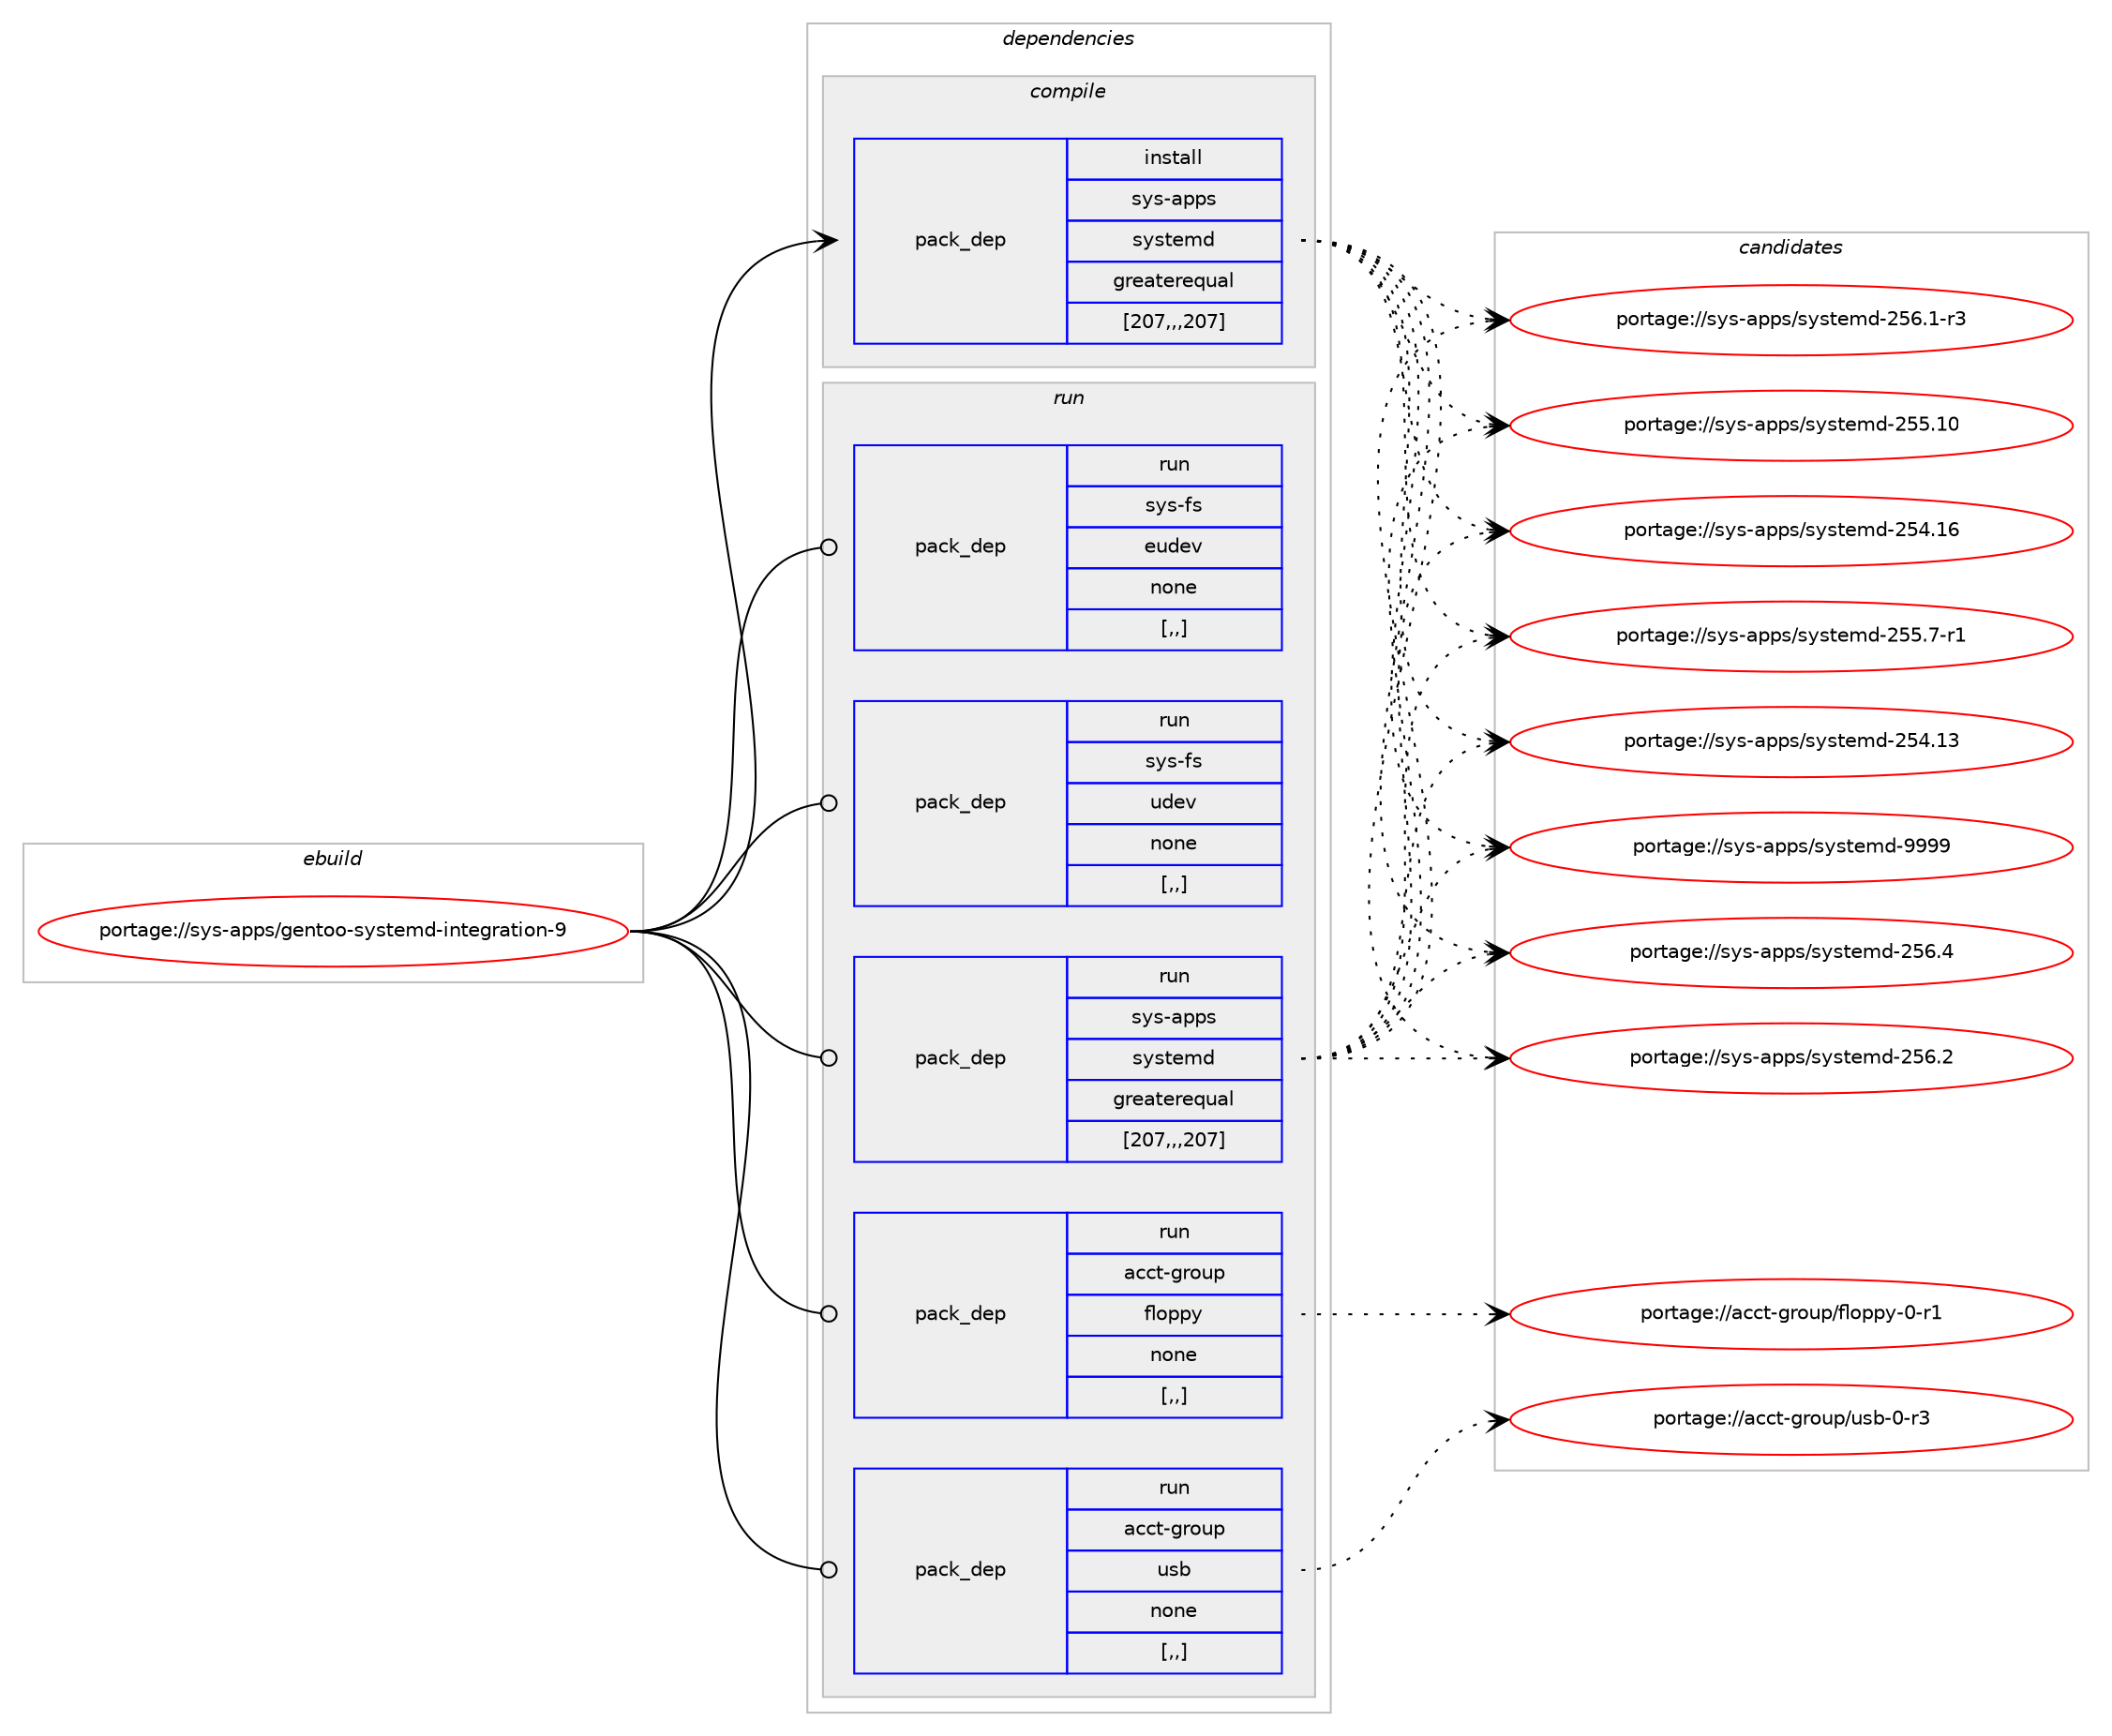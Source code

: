 digraph prolog {

# *************
# Graph options
# *************

newrank=true;
concentrate=true;
compound=true;
graph [rankdir=LR,fontname=Helvetica,fontsize=10,ranksep=1.5];#, ranksep=2.5, nodesep=0.2];
edge  [arrowhead=vee];
node  [fontname=Helvetica,fontsize=10];

# **********
# The ebuild
# **********

subgraph cluster_leftcol {
color=gray;
label=<<i>ebuild</i>>;
id [label="portage://sys-apps/gentoo-systemd-integration-9", color=red, width=4, href="../sys-apps/gentoo-systemd-integration-9.svg"];
}

# ****************
# The dependencies
# ****************

subgraph cluster_midcol {
color=gray;
label=<<i>dependencies</i>>;
subgraph cluster_compile {
fillcolor="#eeeeee";
style=filled;
label=<<i>compile</i>>;
subgraph pack306349 {
dependency420308 [label=<<TABLE BORDER="0" CELLBORDER="1" CELLSPACING="0" CELLPADDING="4" WIDTH="220"><TR><TD ROWSPAN="6" CELLPADDING="30">pack_dep</TD></TR><TR><TD WIDTH="110">install</TD></TR><TR><TD>sys-apps</TD></TR><TR><TD>systemd</TD></TR><TR><TD>greaterequal</TD></TR><TR><TD>[207,,,207]</TD></TR></TABLE>>, shape=none, color=blue];
}
id:e -> dependency420308:w [weight=20,style="solid",arrowhead="vee"];
}
subgraph cluster_compileandrun {
fillcolor="#eeeeee";
style=filled;
label=<<i>compile and run</i>>;
}
subgraph cluster_run {
fillcolor="#eeeeee";
style=filled;
label=<<i>run</i>>;
subgraph pack306350 {
dependency420309 [label=<<TABLE BORDER="0" CELLBORDER="1" CELLSPACING="0" CELLPADDING="4" WIDTH="220"><TR><TD ROWSPAN="6" CELLPADDING="30">pack_dep</TD></TR><TR><TD WIDTH="110">run</TD></TR><TR><TD>acct-group</TD></TR><TR><TD>floppy</TD></TR><TR><TD>none</TD></TR><TR><TD>[,,]</TD></TR></TABLE>>, shape=none, color=blue];
}
id:e -> dependency420309:w [weight=20,style="solid",arrowhead="odot"];
subgraph pack306351 {
dependency420310 [label=<<TABLE BORDER="0" CELLBORDER="1" CELLSPACING="0" CELLPADDING="4" WIDTH="220"><TR><TD ROWSPAN="6" CELLPADDING="30">pack_dep</TD></TR><TR><TD WIDTH="110">run</TD></TR><TR><TD>acct-group</TD></TR><TR><TD>usb</TD></TR><TR><TD>none</TD></TR><TR><TD>[,,]</TD></TR></TABLE>>, shape=none, color=blue];
}
id:e -> dependency420310:w [weight=20,style="solid",arrowhead="odot"];
subgraph pack306352 {
dependency420311 [label=<<TABLE BORDER="0" CELLBORDER="1" CELLSPACING="0" CELLPADDING="4" WIDTH="220"><TR><TD ROWSPAN="6" CELLPADDING="30">pack_dep</TD></TR><TR><TD WIDTH="110">run</TD></TR><TR><TD>sys-apps</TD></TR><TR><TD>systemd</TD></TR><TR><TD>greaterequal</TD></TR><TR><TD>[207,,,207]</TD></TR></TABLE>>, shape=none, color=blue];
}
id:e -> dependency420311:w [weight=20,style="solid",arrowhead="odot"];
subgraph pack306353 {
dependency420312 [label=<<TABLE BORDER="0" CELLBORDER="1" CELLSPACING="0" CELLPADDING="4" WIDTH="220"><TR><TD ROWSPAN="6" CELLPADDING="30">pack_dep</TD></TR><TR><TD WIDTH="110">run</TD></TR><TR><TD>sys-fs</TD></TR><TR><TD>eudev</TD></TR><TR><TD>none</TD></TR><TR><TD>[,,]</TD></TR></TABLE>>, shape=none, color=blue];
}
id:e -> dependency420312:w [weight=20,style="solid",arrowhead="odot"];
subgraph pack306354 {
dependency420313 [label=<<TABLE BORDER="0" CELLBORDER="1" CELLSPACING="0" CELLPADDING="4" WIDTH="220"><TR><TD ROWSPAN="6" CELLPADDING="30">pack_dep</TD></TR><TR><TD WIDTH="110">run</TD></TR><TR><TD>sys-fs</TD></TR><TR><TD>udev</TD></TR><TR><TD>none</TD></TR><TR><TD>[,,]</TD></TR></TABLE>>, shape=none, color=blue];
}
id:e -> dependency420313:w [weight=20,style="solid",arrowhead="odot"];
}
}

# **************
# The candidates
# **************

subgraph cluster_choices {
rank=same;
color=gray;
label=<<i>candidates</i>>;

subgraph choice306349 {
color=black;
nodesep=1;
choice1151211154597112112115471151211151161011091004557575757 [label="portage://sys-apps/systemd-9999", color=red, width=4,href="../sys-apps/systemd-9999.svg"];
choice115121115459711211211547115121115116101109100455053544652 [label="portage://sys-apps/systemd-256.4", color=red, width=4,href="../sys-apps/systemd-256.4.svg"];
choice115121115459711211211547115121115116101109100455053544650 [label="portage://sys-apps/systemd-256.2", color=red, width=4,href="../sys-apps/systemd-256.2.svg"];
choice1151211154597112112115471151211151161011091004550535446494511451 [label="portage://sys-apps/systemd-256.1-r3", color=red, width=4,href="../sys-apps/systemd-256.1-r3.svg"];
choice11512111545971121121154711512111511610110910045505353464948 [label="portage://sys-apps/systemd-255.10", color=red, width=4,href="../sys-apps/systemd-255.10.svg"];
choice1151211154597112112115471151211151161011091004550535346554511449 [label="portage://sys-apps/systemd-255.7-r1", color=red, width=4,href="../sys-apps/systemd-255.7-r1.svg"];
choice11512111545971121121154711512111511610110910045505352464954 [label="portage://sys-apps/systemd-254.16", color=red, width=4,href="../sys-apps/systemd-254.16.svg"];
choice11512111545971121121154711512111511610110910045505352464951 [label="portage://sys-apps/systemd-254.13", color=red, width=4,href="../sys-apps/systemd-254.13.svg"];
dependency420308:e -> choice1151211154597112112115471151211151161011091004557575757:w [style=dotted,weight="100"];
dependency420308:e -> choice115121115459711211211547115121115116101109100455053544652:w [style=dotted,weight="100"];
dependency420308:e -> choice115121115459711211211547115121115116101109100455053544650:w [style=dotted,weight="100"];
dependency420308:e -> choice1151211154597112112115471151211151161011091004550535446494511451:w [style=dotted,weight="100"];
dependency420308:e -> choice11512111545971121121154711512111511610110910045505353464948:w [style=dotted,weight="100"];
dependency420308:e -> choice1151211154597112112115471151211151161011091004550535346554511449:w [style=dotted,weight="100"];
dependency420308:e -> choice11512111545971121121154711512111511610110910045505352464954:w [style=dotted,weight="100"];
dependency420308:e -> choice11512111545971121121154711512111511610110910045505352464951:w [style=dotted,weight="100"];
}
subgraph choice306350 {
color=black;
nodesep=1;
choice979999116451031141111171124710210811111211212145484511449 [label="portage://acct-group/floppy-0-r1", color=red, width=4,href="../acct-group/floppy-0-r1.svg"];
dependency420309:e -> choice979999116451031141111171124710210811111211212145484511449:w [style=dotted,weight="100"];
}
subgraph choice306351 {
color=black;
nodesep=1;
choice97999911645103114111117112471171159845484511451 [label="portage://acct-group/usb-0-r3", color=red, width=4,href="../acct-group/usb-0-r3.svg"];
dependency420310:e -> choice97999911645103114111117112471171159845484511451:w [style=dotted,weight="100"];
}
subgraph choice306352 {
color=black;
nodesep=1;
choice1151211154597112112115471151211151161011091004557575757 [label="portage://sys-apps/systemd-9999", color=red, width=4,href="../sys-apps/systemd-9999.svg"];
choice115121115459711211211547115121115116101109100455053544652 [label="portage://sys-apps/systemd-256.4", color=red, width=4,href="../sys-apps/systemd-256.4.svg"];
choice115121115459711211211547115121115116101109100455053544650 [label="portage://sys-apps/systemd-256.2", color=red, width=4,href="../sys-apps/systemd-256.2.svg"];
choice1151211154597112112115471151211151161011091004550535446494511451 [label="portage://sys-apps/systemd-256.1-r3", color=red, width=4,href="../sys-apps/systemd-256.1-r3.svg"];
choice11512111545971121121154711512111511610110910045505353464948 [label="portage://sys-apps/systemd-255.10", color=red, width=4,href="../sys-apps/systemd-255.10.svg"];
choice1151211154597112112115471151211151161011091004550535346554511449 [label="portage://sys-apps/systemd-255.7-r1", color=red, width=4,href="../sys-apps/systemd-255.7-r1.svg"];
choice11512111545971121121154711512111511610110910045505352464954 [label="portage://sys-apps/systemd-254.16", color=red, width=4,href="../sys-apps/systemd-254.16.svg"];
choice11512111545971121121154711512111511610110910045505352464951 [label="portage://sys-apps/systemd-254.13", color=red, width=4,href="../sys-apps/systemd-254.13.svg"];
dependency420311:e -> choice1151211154597112112115471151211151161011091004557575757:w [style=dotted,weight="100"];
dependency420311:e -> choice115121115459711211211547115121115116101109100455053544652:w [style=dotted,weight="100"];
dependency420311:e -> choice115121115459711211211547115121115116101109100455053544650:w [style=dotted,weight="100"];
dependency420311:e -> choice1151211154597112112115471151211151161011091004550535446494511451:w [style=dotted,weight="100"];
dependency420311:e -> choice11512111545971121121154711512111511610110910045505353464948:w [style=dotted,weight="100"];
dependency420311:e -> choice1151211154597112112115471151211151161011091004550535346554511449:w [style=dotted,weight="100"];
dependency420311:e -> choice11512111545971121121154711512111511610110910045505352464954:w [style=dotted,weight="100"];
dependency420311:e -> choice11512111545971121121154711512111511610110910045505352464951:w [style=dotted,weight="100"];
}
subgraph choice306353 {
color=black;
nodesep=1;
}
subgraph choice306354 {
color=black;
nodesep=1;
}
}

}
